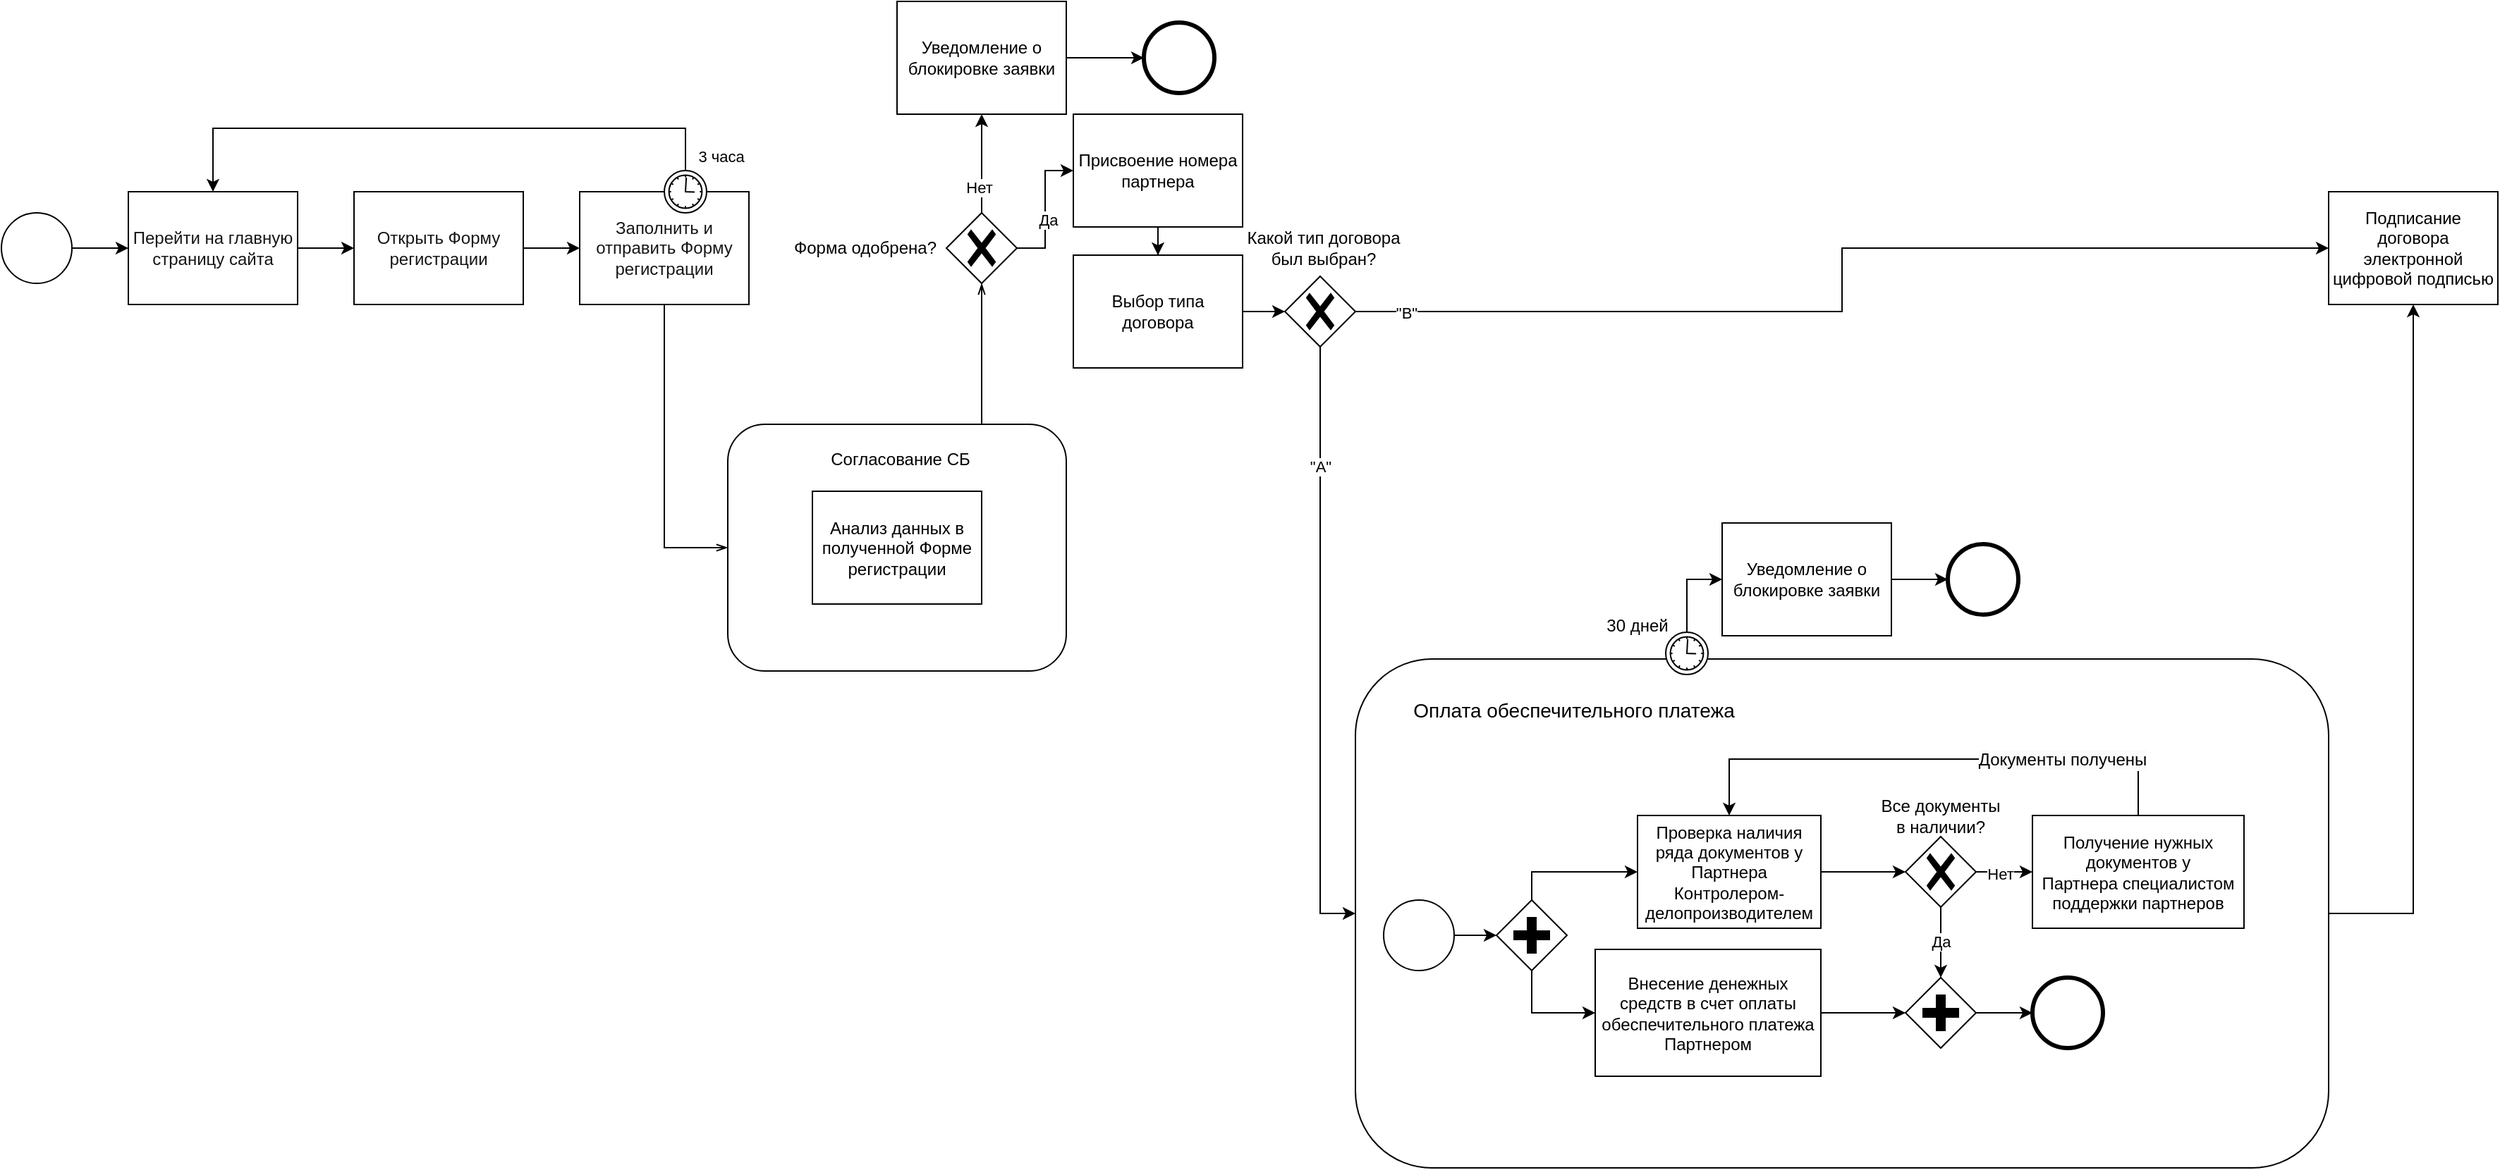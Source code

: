 <mxfile version="26.0.15">
  <diagram name="Страница — 1" id="Gn3U-QoOp7tTTw-YQVQX">
    <mxGraphModel dx="756" dy="687" grid="1" gridSize="10" guides="1" tooltips="1" connect="1" arrows="1" fold="1" page="1" pageScale="1" pageWidth="1169" pageHeight="827" math="0" shadow="0">
      <root>
        <mxCell id="0" />
        <mxCell id="1" parent="0" />
        <mxCell id="gkfEU69-krK6Z5Lcw23d-45" value="" style="points=[[0.25,0,0],[0.5,0,0],[0.75,0,0],[1,0.25,0],[1,0.5,0],[1,0.75,0],[0.75,1,0],[0.5,1,0],[0.25,1,0],[0,0.75,0],[0,0.5,0],[0,0.25,0]];rounded=1;labelPosition=center;verticalLabelPosition=middle;align=center;verticalAlign=middle;fontSize=8;html=1;whiteSpace=wrap;" vertex="1" parent="1">
          <mxGeometry x="1030" y="496.5" width="690" height="361" as="geometry" />
        </mxCell>
        <mxCell id="gkfEU69-krK6Z5Lcw23d-4" style="edgeStyle=orthogonalEdgeStyle;rounded=0;orthogonalLoop=1;jettySize=auto;html=1;entryX=0;entryY=0.5;entryDx=0;entryDy=0;entryPerimeter=0;" edge="1" parent="1" source="gkfEU69-krK6Z5Lcw23d-3" target="gkfEU69-krK6Z5Lcw23d-5">
          <mxGeometry relative="1" as="geometry">
            <mxPoint x="160" y="205" as="targetPoint" />
          </mxGeometry>
        </mxCell>
        <mxCell id="gkfEU69-krK6Z5Lcw23d-3" value="" style="points=[[0.145,0.145,0],[0.5,0,0],[0.855,0.145,0],[1,0.5,0],[0.855,0.855,0],[0.5,1,0],[0.145,0.855,0],[0,0.5,0]];shape=mxgraph.bpmn.event;html=1;verticalLabelPosition=bottom;labelBackgroundColor=#ffffff;verticalAlign=top;align=center;perimeter=ellipsePerimeter;outlineConnect=0;aspect=fixed;outline=standard;symbol=general;" vertex="1" parent="1">
          <mxGeometry x="70" y="180" width="50" height="50" as="geometry" />
        </mxCell>
        <mxCell id="gkfEU69-krK6Z5Lcw23d-5" value="&lt;span style=&quot;color: rgb(22, 22, 22); font-family: Arial, sans-serif; background-color: rgb(255, 255, 255);&quot;&gt;Перейти на главную страницу сайта&lt;/span&gt;" style="points=[[0.25,0,0],[0.5,0,0],[0.75,0,0],[1,0.25,0],[1,0.5,0],[1,0.75,0],[0.75,1,0],[0.5,1,0],[0.25,1,0],[0,0.75,0],[0,0.5,0],[0,0.25,0]];shape=mxgraph.bpmn.task2;whiteSpace=wrap;rectStyle=rounded;size=10;html=1;container=1;expand=0;collapsible=0;taskMarker=user;" vertex="1" parent="1">
          <mxGeometry x="160" y="165" width="120" height="80" as="geometry" />
        </mxCell>
        <mxCell id="gkfEU69-krK6Z5Lcw23d-6" value="&lt;span style=&quot;color: rgb(22, 22, 22); font-family: Arial, sans-serif; background-color: rgb(255, 255, 255);&quot;&gt;Открыть Форму регистрации&lt;/span&gt;" style="points=[[0.25,0,0],[0.5,0,0],[0.75,0,0],[1,0.25,0],[1,0.5,0],[1,0.75,0],[0.75,1,0],[0.5,1,0],[0.25,1,0],[0,0.75,0],[0,0.5,0],[0,0.25,0]];shape=mxgraph.bpmn.task2;whiteSpace=wrap;rectStyle=rounded;size=10;html=1;container=1;expand=0;collapsible=0;taskMarker=user;" vertex="1" parent="1">
          <mxGeometry x="320" y="165" width="120" height="80" as="geometry" />
        </mxCell>
        <mxCell id="gkfEU69-krK6Z5Lcw23d-7" style="edgeStyle=orthogonalEdgeStyle;rounded=0;orthogonalLoop=1;jettySize=auto;html=1;entryX=0;entryY=0.5;entryDx=0;entryDy=0;entryPerimeter=0;" edge="1" parent="1" source="gkfEU69-krK6Z5Lcw23d-5" target="gkfEU69-krK6Z5Lcw23d-6">
          <mxGeometry relative="1" as="geometry" />
        </mxCell>
        <mxCell id="gkfEU69-krK6Z5Lcw23d-8" value="&lt;span style=&quot;color: rgb(22, 22, 22); font-family: Arial, sans-serif; background-color: rgb(255, 255, 255);&quot;&gt;Заполнить и отправить Форму регистрации&lt;/span&gt;" style="points=[[0.25,0,0],[0.5,0,0],[0.75,0,0],[1,0.25,0],[1,0.5,0],[1,0.75,0],[0.75,1,0],[0.5,1,0],[0.25,1,0],[0,0.75,0],[0,0.5,0],[0,0.25,0]];shape=mxgraph.bpmn.task2;whiteSpace=wrap;rectStyle=rounded;size=10;html=1;container=1;expand=0;collapsible=0;taskMarker=user;" vertex="1" parent="1">
          <mxGeometry x="480" y="165" width="120" height="80" as="geometry" />
        </mxCell>
        <mxCell id="gkfEU69-krK6Z5Lcw23d-11" value="" style="points=[[0.145,0.145,0],[0.5,0,0],[0.855,0.145,0],[1,0.5,0],[0.855,0.855,0],[0.5,1,0],[0.145,0.855,0],[0,0.5,0]];shape=mxgraph.bpmn.event;html=1;verticalLabelPosition=bottom;labelBackgroundColor=#ffffff;verticalAlign=top;align=center;perimeter=ellipsePerimeter;outlineConnect=0;aspect=fixed;outline=standard;symbol=timer;" vertex="1" parent="gkfEU69-krK6Z5Lcw23d-8">
          <mxGeometry x="60" y="-15" width="30" height="30" as="geometry" />
        </mxCell>
        <mxCell id="gkfEU69-krK6Z5Lcw23d-9" style="edgeStyle=orthogonalEdgeStyle;rounded=0;orthogonalLoop=1;jettySize=auto;html=1;entryX=0;entryY=0.5;entryDx=0;entryDy=0;entryPerimeter=0;" edge="1" parent="1" source="gkfEU69-krK6Z5Lcw23d-6" target="gkfEU69-krK6Z5Lcw23d-8">
          <mxGeometry relative="1" as="geometry" />
        </mxCell>
        <mxCell id="gkfEU69-krK6Z5Lcw23d-12" style="edgeStyle=orthogonalEdgeStyle;rounded=0;orthogonalLoop=1;jettySize=auto;html=1;entryX=0.5;entryY=0;entryDx=0;entryDy=0;entryPerimeter=0;" edge="1" parent="1" source="gkfEU69-krK6Z5Lcw23d-11" target="gkfEU69-krK6Z5Lcw23d-5">
          <mxGeometry relative="1" as="geometry">
            <Array as="points">
              <mxPoint x="555" y="120" />
              <mxPoint x="220" y="120" />
            </Array>
          </mxGeometry>
        </mxCell>
        <mxCell id="gkfEU69-krK6Z5Lcw23d-13" value="3 часа" style="edgeLabel;html=1;align=center;verticalAlign=middle;resizable=0;points=[];" vertex="1" connectable="0" parent="gkfEU69-krK6Z5Lcw23d-12">
          <mxGeometry x="-0.498" y="2" relative="1" as="geometry">
            <mxPoint x="98" y="18" as="offset" />
          </mxGeometry>
        </mxCell>
        <mxCell id="gkfEU69-krK6Z5Lcw23d-14" value="" style="points=[[0.25,0,0],[0.5,0,0],[0.75,0,0],[1,0.25,0],[1,0.5,0],[1,0.75,0],[0.75,1,0],[0.5,1,0],[0.25,1,0],[0,0.75,0],[0,0.5,0],[0,0.25,0]];rounded=1;labelPosition=center;verticalLabelPosition=middle;align=center;verticalAlign=middle;fontSize=8;html=1;whiteSpace=wrap;" vertex="1" parent="1">
          <mxGeometry x="585" y="330" width="240" height="175" as="geometry" />
        </mxCell>
        <mxCell id="gkfEU69-krK6Z5Lcw23d-15" value="Анализ данных в полученной Форме регистрации" style="points=[[0.25,0,0],[0.5,0,0],[0.75,0,0],[1,0.25,0],[1,0.5,0],[1,0.75,0],[0.75,1,0],[0.5,1,0],[0.25,1,0],[0,0.75,0],[0,0.5,0],[0,0.25,0]];shape=mxgraph.bpmn.task2;whiteSpace=wrap;rectStyle=rounded;size=10;html=1;container=1;expand=0;collapsible=0;taskMarker=abstract;" vertex="1" parent="1">
          <mxGeometry x="645" y="377.5" width="120" height="80" as="geometry" />
        </mxCell>
        <mxCell id="gkfEU69-krK6Z5Lcw23d-16" value="" style="fontSize=12;html=1;endFill=0;startFill=0;endSize=6;startSize=6;endArrow=openThin;startArrow=none;rounded=0;entryX=0;entryY=0.5;entryDx=0;entryDy=0;entryPerimeter=0;exitX=0.5;exitY=1;exitDx=0;exitDy=0;exitPerimeter=0;edgeStyle=orthogonalEdgeStyle;" edge="1" parent="1" source="gkfEU69-krK6Z5Lcw23d-8" target="gkfEU69-krK6Z5Lcw23d-14">
          <mxGeometry width="160" relative="1" as="geometry">
            <mxPoint x="510" y="245" as="sourcePoint" />
            <mxPoint x="750" y="370" as="targetPoint" />
          </mxGeometry>
        </mxCell>
        <mxCell id="gkfEU69-krK6Z5Lcw23d-17" value="Согласование СБ" style="text;html=1;strokeColor=none;fillColor=none;align=center;verticalAlign=middle;whiteSpace=wrap;rounded=0;" vertex="1" parent="1">
          <mxGeometry x="650" y="340" width="115" height="30" as="geometry" />
        </mxCell>
        <mxCell id="gkfEU69-krK6Z5Lcw23d-18" value="Присвоение номера партнера" style="points=[[0.25,0,0],[0.5,0,0],[0.75,0,0],[1,0.25,0],[1,0.5,0],[1,0.75,0],[0.75,1,0],[0.5,1,0],[0.25,1,0],[0,0.75,0],[0,0.5,0],[0,0.25,0]];shape=mxgraph.bpmn.task2;whiteSpace=wrap;rectStyle=rounded;size=10;html=1;container=1;expand=0;collapsible=0;taskMarker=abstract;" vertex="1" parent="1">
          <mxGeometry x="830" y="110" width="120" height="80" as="geometry" />
        </mxCell>
        <mxCell id="gkfEU69-krK6Z5Lcw23d-19" value="" style="points=[[0.25,0.25,0],[0.5,0,0],[0.75,0.25,0],[1,0.5,0],[0.75,0.75,0],[0.5,1,0],[0.25,0.75,0],[0,0.5,0]];shape=mxgraph.bpmn.gateway2;html=1;verticalLabelPosition=bottom;labelBackgroundColor=#ffffff;verticalAlign=top;align=center;perimeter=rhombusPerimeter;outlineConnect=0;outline=none;symbol=none;gwType=exclusive;" vertex="1" parent="1">
          <mxGeometry x="740" y="180" width="50" height="50" as="geometry" />
        </mxCell>
        <mxCell id="gkfEU69-krK6Z5Lcw23d-22" value="" style="fontSize=12;html=1;endFill=0;startFill=0;endSize=6;startSize=6;endArrow=openThin;startArrow=none;rounded=0;exitX=0.75;exitY=0;exitDx=0;exitDy=0;exitPerimeter=0;entryX=0.5;entryY=1;entryDx=0;entryDy=0;entryPerimeter=0;" edge="1" parent="1" source="gkfEU69-krK6Z5Lcw23d-14" target="gkfEU69-krK6Z5Lcw23d-19">
          <mxGeometry width="160" relative="1" as="geometry">
            <mxPoint x="490" y="370" as="sourcePoint" />
            <mxPoint x="650" y="370" as="targetPoint" />
          </mxGeometry>
        </mxCell>
        <mxCell id="gkfEU69-krK6Z5Lcw23d-23" style="edgeStyle=orthogonalEdgeStyle;rounded=0;orthogonalLoop=1;jettySize=auto;html=1;entryX=0;entryY=0.5;entryDx=0;entryDy=0;entryPerimeter=0;" edge="1" parent="1" source="gkfEU69-krK6Z5Lcw23d-19" target="gkfEU69-krK6Z5Lcw23d-18">
          <mxGeometry relative="1" as="geometry" />
        </mxCell>
        <mxCell id="gkfEU69-krK6Z5Lcw23d-30" value="Да" style="edgeLabel;html=1;align=center;verticalAlign=middle;resizable=0;points=[];" vertex="1" connectable="0" parent="gkfEU69-krK6Z5Lcw23d-23">
          <mxGeometry x="-0.15" y="-2" relative="1" as="geometry">
            <mxPoint as="offset" />
          </mxGeometry>
        </mxCell>
        <mxCell id="gkfEU69-krK6Z5Lcw23d-24" value="Уведомление о блокировке заявки" style="points=[[0.25,0,0],[0.5,0,0],[0.75,0,0],[1,0.25,0],[1,0.5,0],[1,0.75,0],[0.75,1,0],[0.5,1,0],[0.25,1,0],[0,0.75,0],[0,0.5,0],[0,0.25,0]];shape=mxgraph.bpmn.task2;whiteSpace=wrap;rectStyle=rounded;size=10;html=1;container=1;expand=0;collapsible=0;taskMarker=abstract;" vertex="1" parent="1">
          <mxGeometry x="705" y="30" width="120" height="80" as="geometry" />
        </mxCell>
        <mxCell id="gkfEU69-krK6Z5Lcw23d-25" style="edgeStyle=orthogonalEdgeStyle;rounded=0;orthogonalLoop=1;jettySize=auto;html=1;entryX=0.5;entryY=1;entryDx=0;entryDy=0;entryPerimeter=0;" edge="1" parent="1" source="gkfEU69-krK6Z5Lcw23d-19" target="gkfEU69-krK6Z5Lcw23d-24">
          <mxGeometry relative="1" as="geometry" />
        </mxCell>
        <mxCell id="gkfEU69-krK6Z5Lcw23d-29" value="Нет" style="edgeLabel;html=1;align=center;verticalAlign=middle;resizable=0;points=[];" vertex="1" connectable="0" parent="gkfEU69-krK6Z5Lcw23d-25">
          <mxGeometry x="-0.48" y="2" relative="1" as="geometry">
            <mxPoint as="offset" />
          </mxGeometry>
        </mxCell>
        <mxCell id="gkfEU69-krK6Z5Lcw23d-28" value="Форма одобрена?" style="text;html=1;strokeColor=none;fillColor=none;align=center;verticalAlign=middle;whiteSpace=wrap;rounded=0;" vertex="1" parent="1">
          <mxGeometry x="625" y="190" width="115" height="30" as="geometry" />
        </mxCell>
        <mxCell id="gkfEU69-krK6Z5Lcw23d-31" value="" style="points=[[0.145,0.145,0],[0.5,0,0],[0.855,0.145,0],[1,0.5,0],[0.855,0.855,0],[0.5,1,0],[0.145,0.855,0],[0,0.5,0]];shape=mxgraph.bpmn.event;html=1;verticalLabelPosition=bottom;labelBackgroundColor=#ffffff;verticalAlign=top;align=center;perimeter=ellipsePerimeter;outlineConnect=0;aspect=fixed;outline=end;symbol=terminate2;" vertex="1" parent="1">
          <mxGeometry x="880" y="45" width="50" height="50" as="geometry" />
        </mxCell>
        <mxCell id="gkfEU69-krK6Z5Lcw23d-32" style="edgeStyle=orthogonalEdgeStyle;rounded=0;orthogonalLoop=1;jettySize=auto;html=1;entryX=0;entryY=0.5;entryDx=0;entryDy=0;entryPerimeter=0;" edge="1" parent="1" source="gkfEU69-krK6Z5Lcw23d-24" target="gkfEU69-krK6Z5Lcw23d-31">
          <mxGeometry relative="1" as="geometry" />
        </mxCell>
        <mxCell id="gkfEU69-krK6Z5Lcw23d-33" value="Проверка наличия ряда документов у Партнера Контролером-делопроизводителем" style="points=[[0.25,0,0],[0.5,0,0],[0.75,0,0],[1,0.25,0],[1,0.5,0],[1,0.75,0],[0.75,1,0],[0.5,1,0],[0.25,1,0],[0,0.75,0],[0,0.5,0],[0,0.25,0]];shape=mxgraph.bpmn.task2;whiteSpace=wrap;rectStyle=rounded;size=10;html=1;container=1;expand=0;collapsible=0;taskMarker=abstract;" vertex="1" parent="1">
          <mxGeometry x="1230" y="607.5" width="130" height="80" as="geometry" />
        </mxCell>
        <mxCell id="gkfEU69-krK6Z5Lcw23d-34" value="" style="points=[[0.25,0.25,0],[0.5,0,0],[0.75,0.25,0],[1,0.5,0],[0.75,0.75,0],[0.5,1,0],[0.25,0.75,0],[0,0.5,0]];shape=mxgraph.bpmn.gateway2;html=1;verticalLabelPosition=bottom;labelBackgroundColor=#ffffff;verticalAlign=top;align=center;perimeter=rhombusPerimeter;outlineConnect=0;outline=none;symbol=none;gwType=exclusive;" vertex="1" parent="1">
          <mxGeometry x="980" y="225" width="50" height="50" as="geometry" />
        </mxCell>
        <mxCell id="gkfEU69-krK6Z5Lcw23d-35" style="edgeStyle=orthogonalEdgeStyle;rounded=0;orthogonalLoop=1;jettySize=auto;html=1;entryX=0;entryY=0.5;entryDx=0;entryDy=0;entryPerimeter=0;exitX=1;exitY=0.5;exitDx=0;exitDy=0;exitPerimeter=0;" edge="1" parent="1" source="gkfEU69-krK6Z5Lcw23d-106" target="gkfEU69-krK6Z5Lcw23d-34">
          <mxGeometry relative="1" as="geometry" />
        </mxCell>
        <mxCell id="gkfEU69-krK6Z5Lcw23d-36" value="Какой тип договора был выбран?" style="text;html=1;strokeColor=none;fillColor=none;align=center;verticalAlign=middle;whiteSpace=wrap;rounded=0;" vertex="1" parent="1">
          <mxGeometry x="950" y="190" width="115" height="30" as="geometry" />
        </mxCell>
        <mxCell id="gkfEU69-krK6Z5Lcw23d-37" style="edgeStyle=orthogonalEdgeStyle;rounded=0;orthogonalLoop=1;jettySize=auto;html=1;entryX=0;entryY=0.5;entryDx=0;entryDy=0;entryPerimeter=0;exitX=0.5;exitY=1;exitDx=0;exitDy=0;exitPerimeter=0;" edge="1" parent="1" source="gkfEU69-krK6Z5Lcw23d-34" target="gkfEU69-krK6Z5Lcw23d-45">
          <mxGeometry relative="1" as="geometry" />
        </mxCell>
        <mxCell id="gkfEU69-krK6Z5Lcw23d-38" value="&quot;А&quot;" style="edgeLabel;html=1;align=center;verticalAlign=middle;resizable=0;points=[];" vertex="1" connectable="0" parent="gkfEU69-krK6Z5Lcw23d-37">
          <mxGeometry x="-0.15" y="1" relative="1" as="geometry">
            <mxPoint x="-1" y="-97" as="offset" />
          </mxGeometry>
        </mxCell>
        <mxCell id="gkfEU69-krK6Z5Lcw23d-46" value="&lt;font style=&quot;font-size: 14px;&quot;&gt;Оплата обеспечительного платежа&lt;/font&gt;" style="text;html=1;strokeColor=none;fillColor=none;align=center;verticalAlign=middle;whiteSpace=wrap;rounded=0;" vertex="1" parent="1">
          <mxGeometry x="1070" y="517.5" width="230" height="30" as="geometry" />
        </mxCell>
        <mxCell id="gkfEU69-krK6Z5Lcw23d-48" value="" style="points=[[0.25,0.25,0],[0.5,0,0],[0.75,0.25,0],[1,0.5,0],[0.75,0.75,0],[0.5,1,0],[0.25,0.75,0],[0,0.5,0]];shape=mxgraph.bpmn.gateway2;html=1;verticalLabelPosition=bottom;labelBackgroundColor=#ffffff;verticalAlign=top;align=center;perimeter=rhombusPerimeter;outlineConnect=0;outline=none;symbol=none;gwType=parallel;" vertex="1" parent="1">
          <mxGeometry x="1130" y="667.5" width="50" height="50" as="geometry" />
        </mxCell>
        <mxCell id="gkfEU69-krK6Z5Lcw23d-49" style="edgeStyle=orthogonalEdgeStyle;rounded=0;orthogonalLoop=1;jettySize=auto;html=1;entryX=0;entryY=0.5;entryDx=0;entryDy=0;entryPerimeter=0;exitX=0.5;exitY=0;exitDx=0;exitDy=0;exitPerimeter=0;" edge="1" parent="1" source="gkfEU69-krK6Z5Lcw23d-48" target="gkfEU69-krK6Z5Lcw23d-33">
          <mxGeometry relative="1" as="geometry" />
        </mxCell>
        <mxCell id="gkfEU69-krK6Z5Lcw23d-51" value="" style="points=[[0.25,0.25,0],[0.5,0,0],[0.75,0.25,0],[1,0.5,0],[0.75,0.75,0],[0.5,1,0],[0.25,0.75,0],[0,0.5,0]];shape=mxgraph.bpmn.gateway2;html=1;verticalLabelPosition=bottom;labelBackgroundColor=#ffffff;verticalAlign=top;align=center;perimeter=rhombusPerimeter;outlineConnect=0;outline=none;symbol=none;gwType=parallel;" vertex="1" parent="1">
          <mxGeometry x="1420" y="722.5" width="50" height="50" as="geometry" />
        </mxCell>
        <mxCell id="gkfEU69-krK6Z5Lcw23d-52" value="" style="points=[[0.25,0.25,0],[0.5,0,0],[0.75,0.25,0],[1,0.5,0],[0.75,0.75,0],[0.5,1,0],[0.25,0.75,0],[0,0.5,0]];shape=mxgraph.bpmn.gateway2;html=1;verticalLabelPosition=bottom;labelBackgroundColor=#ffffff;verticalAlign=top;align=center;perimeter=rhombusPerimeter;outlineConnect=0;outline=none;symbol=none;gwType=exclusive;" vertex="1" parent="1">
          <mxGeometry x="1420" y="622.5" width="50" height="50" as="geometry" />
        </mxCell>
        <mxCell id="gkfEU69-krK6Z5Lcw23d-54" value="Все документы в наличии?" style="text;html=1;strokeColor=none;fillColor=none;align=center;verticalAlign=middle;whiteSpace=wrap;rounded=0;" vertex="1" parent="1">
          <mxGeometry x="1400" y="592.5" width="90" height="30" as="geometry" />
        </mxCell>
        <mxCell id="gkfEU69-krK6Z5Lcw23d-55" value="Получение нужных документов у Партнера&amp;nbsp;специалистом поддержки партнеров" style="points=[[0.25,0,0],[0.5,0,0],[0.75,0,0],[1,0.25,0],[1,0.5,0],[1,0.75,0],[0.75,1,0],[0.5,1,0],[0.25,1,0],[0,0.75,0],[0,0.5,0],[0,0.25,0]];shape=mxgraph.bpmn.task2;whiteSpace=wrap;rectStyle=rounded;size=10;html=1;container=1;expand=0;collapsible=0;taskMarker=abstract;" vertex="1" parent="1">
          <mxGeometry x="1510" y="607.5" width="150" height="80" as="geometry" />
        </mxCell>
        <mxCell id="gkfEU69-krK6Z5Lcw23d-62" style="edgeStyle=orthogonalEdgeStyle;rounded=0;orthogonalLoop=1;jettySize=auto;html=1;entryX=0;entryY=0.5;entryDx=0;entryDy=0;entryPerimeter=0;" edge="1" parent="1" source="gkfEU69-krK6Z5Lcw23d-33" target="gkfEU69-krK6Z5Lcw23d-52">
          <mxGeometry relative="1" as="geometry" />
        </mxCell>
        <mxCell id="gkfEU69-krK6Z5Lcw23d-63" style="edgeStyle=orthogonalEdgeStyle;rounded=0;orthogonalLoop=1;jettySize=auto;html=1;entryX=0;entryY=0.5;entryDx=0;entryDy=0;entryPerimeter=0;" edge="1" parent="1" source="gkfEU69-krK6Z5Lcw23d-52" target="gkfEU69-krK6Z5Lcw23d-55">
          <mxGeometry relative="1" as="geometry" />
        </mxCell>
        <mxCell id="gkfEU69-krK6Z5Lcw23d-64" value="Нет" style="edgeLabel;html=1;align=center;verticalAlign=middle;resizable=0;points=[];" vertex="1" connectable="0" parent="gkfEU69-krK6Z5Lcw23d-63">
          <mxGeometry x="-0.154" y="-1" relative="1" as="geometry">
            <mxPoint as="offset" />
          </mxGeometry>
        </mxCell>
        <mxCell id="gkfEU69-krK6Z5Lcw23d-67" style="edgeStyle=orthogonalEdgeStyle;rounded=0;orthogonalLoop=1;jettySize=auto;html=1;entryX=0.5;entryY=0;entryDx=0;entryDy=0;entryPerimeter=0;" edge="1" parent="1" source="gkfEU69-krK6Z5Lcw23d-52" target="gkfEU69-krK6Z5Lcw23d-51">
          <mxGeometry relative="1" as="geometry" />
        </mxCell>
        <mxCell id="gkfEU69-krK6Z5Lcw23d-68" value="Да" style="edgeLabel;html=1;align=center;verticalAlign=middle;resizable=0;points=[];" vertex="1" connectable="0" parent="gkfEU69-krK6Z5Lcw23d-67">
          <mxGeometry x="-0.035" relative="1" as="geometry">
            <mxPoint as="offset" />
          </mxGeometry>
        </mxCell>
        <mxCell id="gkfEU69-krK6Z5Lcw23d-72" value="30 дней" style="text;html=1;strokeColor=none;fillColor=none;align=center;verticalAlign=middle;whiteSpace=wrap;rounded=0;" vertex="1" parent="1">
          <mxGeometry x="1200" y="457.5" width="60" height="30" as="geometry" />
        </mxCell>
        <mxCell id="gkfEU69-krK6Z5Lcw23d-73" value="Уведомление о блокировке заявки" style="points=[[0.25,0,0],[0.5,0,0],[0.75,0,0],[1,0.25,0],[1,0.5,0],[1,0.75,0],[0.75,1,0],[0.5,1,0],[0.25,1,0],[0,0.75,0],[0,0.5,0],[0,0.25,0]];shape=mxgraph.bpmn.task2;whiteSpace=wrap;rectStyle=rounded;size=10;html=1;container=1;expand=0;collapsible=0;taskMarker=abstract;" vertex="1" parent="1">
          <mxGeometry x="1290" y="400" width="120" height="80" as="geometry" />
        </mxCell>
        <mxCell id="gkfEU69-krK6Z5Lcw23d-74" style="edgeStyle=orthogonalEdgeStyle;rounded=0;orthogonalLoop=1;jettySize=auto;html=1;entryX=0;entryY=0.5;entryDx=0;entryDy=0;entryPerimeter=0;exitX=0.5;exitY=0;exitDx=0;exitDy=0;exitPerimeter=0;" edge="1" parent="1" source="gkfEU69-krK6Z5Lcw23d-71" target="gkfEU69-krK6Z5Lcw23d-73">
          <mxGeometry relative="1" as="geometry" />
        </mxCell>
        <mxCell id="gkfEU69-krK6Z5Lcw23d-75" value="" style="points=[[0.145,0.145,0],[0.5,0,0],[0.855,0.145,0],[1,0.5,0],[0.855,0.855,0],[0.5,1,0],[0.145,0.855,0],[0,0.5,0]];shape=mxgraph.bpmn.event;html=1;verticalLabelPosition=bottom;labelBackgroundColor=#ffffff;verticalAlign=top;align=center;perimeter=ellipsePerimeter;outlineConnect=0;aspect=fixed;outline=end;symbol=terminate2;" vertex="1" parent="1">
          <mxGeometry x="1450" y="415" width="50" height="50" as="geometry" />
        </mxCell>
        <mxCell id="gkfEU69-krK6Z5Lcw23d-76" style="edgeStyle=orthogonalEdgeStyle;rounded=0;orthogonalLoop=1;jettySize=auto;html=1;entryX=0;entryY=0.5;entryDx=0;entryDy=0;entryPerimeter=0;" edge="1" parent="1" source="gkfEU69-krK6Z5Lcw23d-73" target="gkfEU69-krK6Z5Lcw23d-75">
          <mxGeometry relative="1" as="geometry" />
        </mxCell>
        <mxCell id="gkfEU69-krK6Z5Lcw23d-79" value="Внесение денежных средств в счет оплаты обеспечительного платежа Партнером" style="points=[[0.25,0,0],[0.5,0,0],[0.75,0,0],[1,0.25,0],[1,0.5,0],[1,0.75,0],[0.75,1,0],[0.5,1,0],[0.25,1,0],[0,0.75,0],[0,0.5,0],[0,0.25,0]];shape=mxgraph.bpmn.task2;whiteSpace=wrap;rectStyle=rounded;size=10;html=1;container=1;expand=0;collapsible=0;taskMarker=user;" vertex="1" parent="1">
          <mxGeometry x="1200" y="702.5" width="160" height="90" as="geometry" />
        </mxCell>
        <mxCell id="gkfEU69-krK6Z5Lcw23d-80" style="edgeStyle=orthogonalEdgeStyle;rounded=0;orthogonalLoop=1;jettySize=auto;html=1;entryX=0;entryY=0.5;entryDx=0;entryDy=0;entryPerimeter=0;exitX=0.5;exitY=1;exitDx=0;exitDy=0;exitPerimeter=0;" edge="1" parent="1" source="gkfEU69-krK6Z5Lcw23d-48" target="gkfEU69-krK6Z5Lcw23d-79">
          <mxGeometry relative="1" as="geometry" />
        </mxCell>
        <mxCell id="gkfEU69-krK6Z5Lcw23d-81" style="edgeStyle=orthogonalEdgeStyle;rounded=0;orthogonalLoop=1;jettySize=auto;html=1;entryX=0;entryY=0.5;entryDx=0;entryDy=0;entryPerimeter=0;" edge="1" parent="1" source="gkfEU69-krK6Z5Lcw23d-79" target="gkfEU69-krK6Z5Lcw23d-51">
          <mxGeometry relative="1" as="geometry" />
        </mxCell>
        <mxCell id="gkfEU69-krK6Z5Lcw23d-86" value="" style="points=[[0.145,0.145,0],[0.5,0,0],[0.855,0.145,0],[1,0.5,0],[0.855,0.855,0],[0.5,1,0],[0.145,0.855,0],[0,0.5,0]];shape=mxgraph.bpmn.event;html=1;verticalLabelPosition=bottom;labelBackgroundColor=#ffffff;verticalAlign=top;align=center;perimeter=ellipsePerimeter;outlineConnect=0;aspect=fixed;outline=standard;symbol=general;" vertex="1" parent="1">
          <mxGeometry x="1050" y="667.5" width="50" height="50" as="geometry" />
        </mxCell>
        <mxCell id="gkfEU69-krK6Z5Lcw23d-87" style="edgeStyle=orthogonalEdgeStyle;rounded=0;orthogonalLoop=1;jettySize=auto;html=1;entryX=0;entryY=0.5;entryDx=0;entryDy=0;entryPerimeter=0;" edge="1" parent="1" source="gkfEU69-krK6Z5Lcw23d-86" target="gkfEU69-krK6Z5Lcw23d-48">
          <mxGeometry relative="1" as="geometry" />
        </mxCell>
        <mxCell id="gkfEU69-krK6Z5Lcw23d-71" value="" style="points=[[0.145,0.145,0],[0.5,0,0],[0.855,0.145,0],[1,0.5,0],[0.855,0.855,0],[0.5,1,0],[0.145,0.855,0],[0,0.5,0]];shape=mxgraph.bpmn.event;html=1;verticalLabelPosition=bottom;labelBackgroundColor=#ffffff;verticalAlign=top;align=center;perimeter=ellipsePerimeter;outlineConnect=0;aspect=fixed;outline=standard;symbol=timer;" vertex="1" parent="1">
          <mxGeometry x="1250" y="477.5" width="30" height="30" as="geometry" />
        </mxCell>
        <mxCell id="gkfEU69-krK6Z5Lcw23d-94" style="rounded=0;orthogonalLoop=1;jettySize=auto;html=1;entryX=0.5;entryY=0;entryDx=0;entryDy=0;entryPerimeter=0;edgeStyle=orthogonalEdgeStyle;" edge="1" parent="1" source="gkfEU69-krK6Z5Lcw23d-55" target="gkfEU69-krK6Z5Lcw23d-33">
          <mxGeometry relative="1" as="geometry">
            <Array as="points">
              <mxPoint x="1585" y="567.5" />
              <mxPoint x="1295" y="567.5" />
            </Array>
          </mxGeometry>
        </mxCell>
        <mxCell id="gkfEU69-krK6Z5Lcw23d-97" value="&lt;span style=&quot;font-size: 12px; text-wrap-mode: wrap; background-color: rgb(251, 251, 251);&quot;&gt;Документы получены&lt;/span&gt;" style="edgeLabel;html=1;align=center;verticalAlign=middle;resizable=0;points=[];" vertex="1" connectable="0" parent="gkfEU69-krK6Z5Lcw23d-94">
          <mxGeometry x="-0.591" y="1" relative="1" as="geometry">
            <mxPoint x="-19" y="-1" as="offset" />
          </mxGeometry>
        </mxCell>
        <mxCell id="gkfEU69-krK6Z5Lcw23d-99" value="" style="points=[[0.145,0.145,0],[0.5,0,0],[0.855,0.145,0],[1,0.5,0],[0.855,0.855,0],[0.5,1,0],[0.145,0.855,0],[0,0.5,0]];shape=mxgraph.bpmn.event;html=1;verticalLabelPosition=bottom;labelBackgroundColor=#ffffff;verticalAlign=top;align=center;perimeter=ellipsePerimeter;outlineConnect=0;aspect=fixed;outline=end;symbol=terminate2;" vertex="1" parent="1">
          <mxGeometry x="1510" y="722.5" width="50" height="50" as="geometry" />
        </mxCell>
        <mxCell id="gkfEU69-krK6Z5Lcw23d-100" style="edgeStyle=orthogonalEdgeStyle;rounded=0;orthogonalLoop=1;jettySize=auto;html=1;entryX=0;entryY=0.5;entryDx=0;entryDy=0;entryPerimeter=0;" edge="1" parent="1" source="gkfEU69-krK6Z5Lcw23d-51" target="gkfEU69-krK6Z5Lcw23d-99">
          <mxGeometry relative="1" as="geometry" />
        </mxCell>
        <mxCell id="gkfEU69-krK6Z5Lcw23d-101" style="edgeStyle=orthogonalEdgeStyle;rounded=0;orthogonalLoop=1;jettySize=auto;html=1;entryX=0;entryY=0.5;entryDx=0;entryDy=0;entryPerimeter=0;" edge="1" parent="1" source="gkfEU69-krK6Z5Lcw23d-34" target="gkfEU69-krK6Z5Lcw23d-105">
          <mxGeometry relative="1" as="geometry">
            <mxPoint x="1754" y="205" as="targetPoint" />
          </mxGeometry>
        </mxCell>
        <mxCell id="gkfEU69-krK6Z5Lcw23d-103" value="&quot;В&quot;" style="edgeLabel;html=1;align=center;verticalAlign=middle;resizable=0;points=[];" vertex="1" connectable="0" parent="gkfEU69-krK6Z5Lcw23d-101">
          <mxGeometry x="-0.903" y="-1" relative="1" as="geometry">
            <mxPoint as="offset" />
          </mxGeometry>
        </mxCell>
        <mxCell id="gkfEU69-krK6Z5Lcw23d-102" style="edgeStyle=orthogonalEdgeStyle;rounded=0;orthogonalLoop=1;jettySize=auto;html=1;entryX=0.5;entryY=1;entryDx=0;entryDy=0;entryPerimeter=0;exitX=1;exitY=0.5;exitDx=0;exitDy=0;exitPerimeter=0;" edge="1" parent="1" source="gkfEU69-krK6Z5Lcw23d-45" target="gkfEU69-krK6Z5Lcw23d-105">
          <mxGeometry relative="1" as="geometry">
            <mxPoint x="1779" y="230" as="targetPoint" />
          </mxGeometry>
        </mxCell>
        <mxCell id="gkfEU69-krK6Z5Lcw23d-105" value="Подписание договора электронной цифровой подписью" style="points=[[0.25,0,0],[0.5,0,0],[0.75,0,0],[1,0.25,0],[1,0.5,0],[1,0.75,0],[0.75,1,0],[0.5,1,0],[0.25,1,0],[0,0.75,0],[0,0.5,0],[0,0.25,0]];shape=mxgraph.bpmn.task2;whiteSpace=wrap;rectStyle=rounded;size=10;html=1;container=1;expand=0;collapsible=0;taskMarker=user;" vertex="1" parent="1">
          <mxGeometry x="1720" y="165" width="120" height="80" as="geometry" />
        </mxCell>
        <mxCell id="gkfEU69-krK6Z5Lcw23d-106" value="Выбор типа договора" style="points=[[0.25,0,0],[0.5,0,0],[0.75,0,0],[1,0.25,0],[1,0.5,0],[1,0.75,0],[0.75,1,0],[0.5,1,0],[0.25,1,0],[0,0.75,0],[0,0.5,0],[0,0.25,0]];shape=mxgraph.bpmn.task2;whiteSpace=wrap;rectStyle=rounded;size=10;html=1;container=1;expand=0;collapsible=0;taskMarker=abstract;" vertex="1" parent="1">
          <mxGeometry x="830" y="210" width="120" height="80" as="geometry" />
        </mxCell>
        <mxCell id="gkfEU69-krK6Z5Lcw23d-107" style="edgeStyle=orthogonalEdgeStyle;rounded=0;orthogonalLoop=1;jettySize=auto;html=1;entryX=0.5;entryY=0;entryDx=0;entryDy=0;entryPerimeter=0;" edge="1" parent="1" source="gkfEU69-krK6Z5Lcw23d-18" target="gkfEU69-krK6Z5Lcw23d-106">
          <mxGeometry relative="1" as="geometry" />
        </mxCell>
      </root>
    </mxGraphModel>
  </diagram>
</mxfile>
